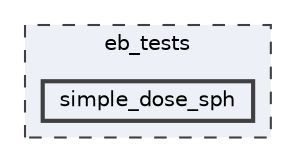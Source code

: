 digraph "/Users/marc/Developer/EGSnrc/HEN_HOUSE/user_codes/egs_brachy/egs_brachy/eb_tests/simple_dose_sph"
{
 // LATEX_PDF_SIZE
  bgcolor="transparent";
  edge [fontname=Helvetica,fontsize=10,labelfontname=Helvetica,labelfontsize=10];
  node [fontname=Helvetica,fontsize=10,shape=box,height=0.2,width=0.4];
  compound=true
  subgraph clusterdir_c28d9f9e47a4b1e1799ddc7c63b84293 {
    graph [ bgcolor="#edf0f7", pencolor="grey25", label="eb_tests", fontname=Helvetica,fontsize=10 style="filled,dashed", URL="dir_c28d9f9e47a4b1e1799ddc7c63b84293.html",tooltip=""]
  dir_ab23d05acdff346a88756d61f6b944eb [label="simple_dose_sph", fillcolor="#edf0f7", color="grey25", style="filled,bold", URL="dir_ab23d05acdff346a88756d61f6b944eb.html",tooltip=""];
  }
}
